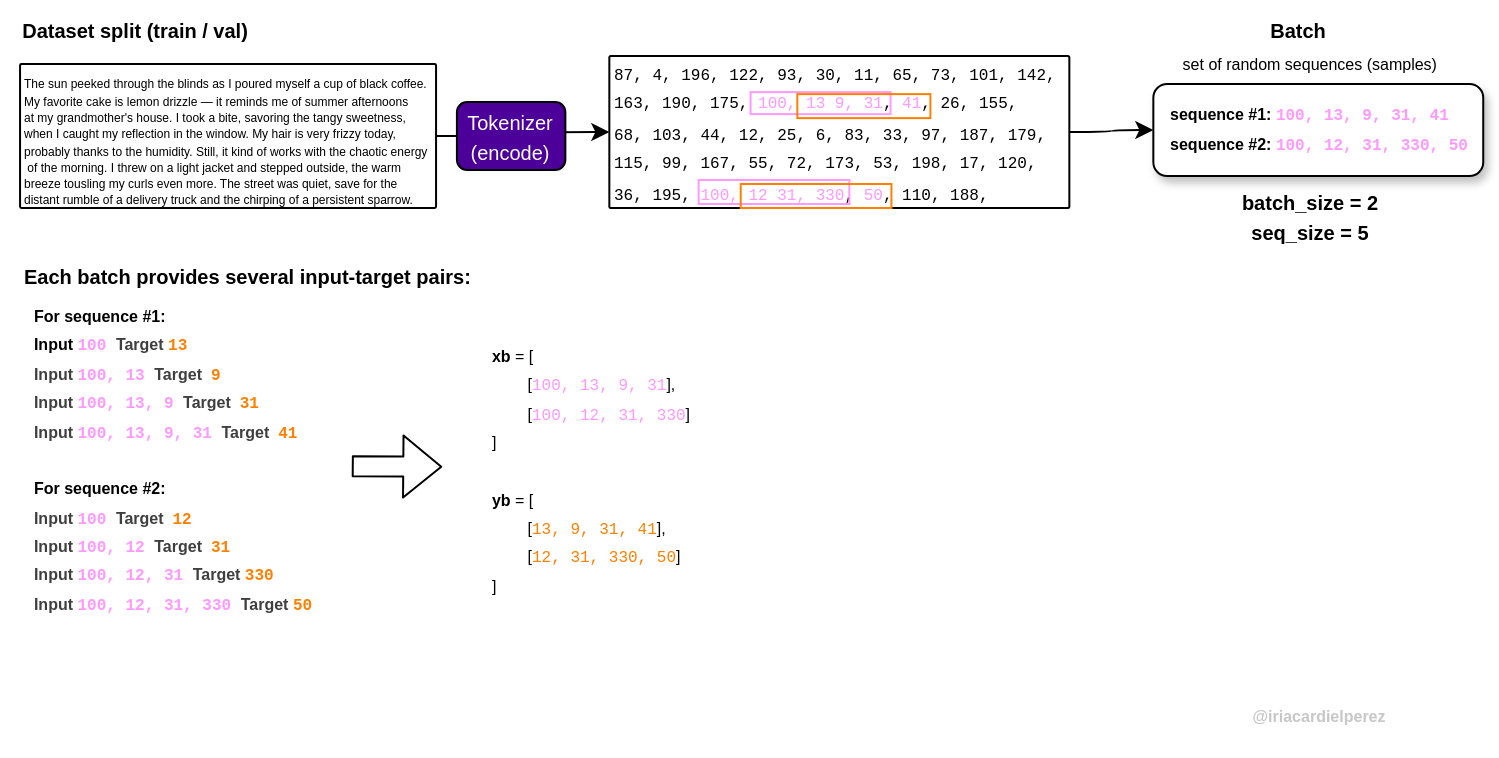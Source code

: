 <mxfile scale="1" border="10">
    <diagram name="Page-1" id="9CptkLMM0ztSRVp6YB5i">
        <mxGraphModel dx="1488" dy="857" grid="0" gridSize="10" guides="1" tooltips="1" connect="1" arrows="1" fold="1" page="1" pageScale="1" pageWidth="827" pageHeight="583" background="#FFFFFF" math="1" shadow="0">
            <root>
                <mxCell id="0"/>
                <mxCell id="1" parent="0"/>
                <mxCell id="IWCZdA42NEQNfxDkU8em-257" value="" style="edgeStyle=orthogonalEdgeStyle;curved=1;rounded=0;orthogonalLoop=1;jettySize=auto;html=1;entryX=0.47;entryY=1.071;entryDx=0;entryDy=0;entryPerimeter=0;" parent="1" edge="1">
                    <mxGeometry relative="1" as="geometry">
                        <mxPoint x="516.31" y="400.28" as="sourcePoint"/>
                    </mxGeometry>
                </mxCell>
                <mxCell id="IWCZdA42NEQNfxDkU8em-532" value="&lt;b style=&quot;&quot;&gt;&lt;font style=&quot;font-size: 8px; color: rgb(199, 199, 199);&quot;&gt;@iriacardielperez&lt;/font&gt;&lt;/b&gt;" style="text;html=1;align=center;verticalAlign=middle;whiteSpace=wrap;rounded=0;rotation=0;" parent="1" vertex="1">
                    <mxGeometry x="-203.24" y="390" width="148.77" height="43" as="geometry"/>
                </mxCell>
                <mxCell id="60" value="&lt;pre style=&quot;text-wrap-mode: nowrap;&quot;&gt;&lt;div style=&quot;text-align: justify;&quot;&gt;&lt;span style=&quot;background-color: transparent; white-space-collapse: collapse; font-size: 6px; font-family: Helvetica;&quot;&gt;The sun peeked through the blinds as I poured myself a cup of black coffee.&lt;/span&gt;&lt;/div&gt;&lt;font style=&quot;font-size: 6px;&quot;&gt;&lt;div style=&quot;text-align: justify;&quot;&gt;&lt;span style=&quot;white-space-collapse: collapse; background-color: transparent; font-family: Helvetica;&quot; data-end=&quot;168&quot; data-start=&quot;145&quot;&gt;My favorite cake is&lt;/span&gt;&lt;span style=&quot;white-space-collapse: collapse; background-color: transparent; font-family: Helvetica;&quot;&gt;&amp;nbsp;lemon drizzle — it reminds me of summer afternoons&amp;nbsp;&lt;/span&gt;&lt;/div&gt;&lt;font style=&quot;&quot;&gt;&lt;div style=&quot;text-align: justify;&quot;&gt;&lt;span style=&quot;white-space-collapse: collapse; background-color: transparent; font-family: Helvetica;&quot;&gt;at my grandmother&#39;s house. I took a bite, savoring the tangy sweetness,&amp;nbsp;&lt;/span&gt;&lt;/div&gt;&lt;/font&gt;&lt;font style=&quot;&quot;&gt;&lt;div style=&quot;text-align: justify;&quot;&gt;&lt;span style=&quot;white-space-collapse: collapse; background-color: transparent; font-family: Helvetica;&quot;&gt;when I caught my reflection in the window.&amp;nbsp;&lt;/span&gt;&lt;span style=&quot;white-space-collapse: collapse; background-color: transparent; font-family: Helvetica;&quot; data-end=&quot;354&quot; data-start=&quot;335&quot;&gt;My hair is very&lt;/span&gt;&lt;span style=&quot;white-space-collapse: collapse; background-color: transparent; font-family: Helvetica;&quot;&gt;&amp;nbsp;frizzy today,&amp;nbsp;&lt;/span&gt;&lt;/div&gt;&lt;/font&gt;&lt;font style=&quot;&quot;&gt;&lt;div style=&quot;text-align: justify;&quot;&gt;&lt;font style=&quot;white-space-collapse: collapse; background-color: transparent; font-family: Helvetica;&quot;&gt;probably thanks to the humidity.&amp;nbsp;&lt;/font&gt;&lt;font style=&quot;white-space-collapse: collapse; background-color: transparent; font-family: Helvetica;&quot;&gt;Still, it kind of works with the chaotic energy&lt;/font&gt;&lt;/div&gt;&lt;/font&gt;&lt;font style=&quot;background-color: transparent;&quot;&gt;&lt;div style=&quot;text-align: justify;&quot;&gt;&lt;font style=&quot;white-space-collapse: collapse; background-color: transparent; font-family: Helvetica;&quot;&gt;&amp;nbsp;of the morning.&lt;/font&gt;&lt;font style=&quot;white-space-collapse: collapse; background-color: transparent; font-family: Helvetica;&quot;&gt;&amp;nbsp;&lt;span style=&quot;background-color: transparent;&quot;&gt;I threw on a&amp;nbsp;&lt;/span&gt;&lt;/font&gt;&lt;span style=&quot;white-space-collapse: collapse; background-color: transparent; font-family: Helvetica;&quot;&gt;light jacket and stepped outside, the warm&amp;nbsp;&lt;/span&gt;&lt;/div&gt;&lt;/font&gt;&lt;span style=&quot;background-color: transparent;&quot;&gt;&lt;div style=&quot;text-align: justify;&quot;&gt;&lt;span style=&quot;background-color: transparent; white-space-collapse: collapse; font-family: Helvetica;&quot;&gt;breeze tousling my curls even more. The street was quiet, save for the&amp;nbsp;&lt;/span&gt;&lt;/div&gt;&lt;/span&gt;&lt;span style=&quot;background-color: transparent;&quot;&gt;&lt;div style=&quot;text-align: justify;&quot;&gt;&lt;span style=&quot;background-color: transparent; white-space-collapse: collapse; font-family: Helvetica;&quot;&gt;distant rumble of a delivery truck and the chirping of a persistent sparrow.&amp;nbsp;&lt;/span&gt;&lt;/div&gt;&lt;/span&gt;&lt;/font&gt;&lt;/pre&gt;" style="rounded=1;whiteSpace=wrap;html=1;align=left;arcSize=1;" parent="1" vertex="1">
                    <mxGeometry x="-777.97" y="87" width="208" height="72" as="geometry"/>
                </mxCell>
                <mxCell id="61" style="edgeStyle=orthogonalEdgeStyle;curved=1;rounded=0;orthogonalLoop=1;jettySize=auto;html=1;exitX=1;exitY=0.5;exitDx=0;exitDy=0;entryX=0;entryY=0.5;entryDx=0;entryDy=0;" parent="1" source="60" target="62" edge="1">
                    <mxGeometry relative="1" as="geometry">
                        <mxPoint x="-304.66" y="123" as="sourcePoint"/>
                        <mxPoint x="-303.48" y="-33" as="targetPoint"/>
                    </mxGeometry>
                </mxCell>
                <mxCell id="62" value="&lt;pre style=&quot;text-wrap-mode: nowrap;&quot;&gt;&lt;div style=&quot;text-align: justify;&quot;&gt;&lt;div&gt;&lt;font face=&quot;Courier New&quot; style=&quot;font-size: 8px;&quot;&gt;87, 4, 196, 122, 93, 30, 11, 65, 73, 101, 142,&lt;/font&gt;&lt;/div&gt;&lt;div&gt;&lt;font face=&quot;Courier New&quot;&gt;&lt;font style=&quot;font-size: 8px;&quot;&gt;163, 190, 175, &lt;font color=&quot;#ff99ff&quot;&gt;100, 13 9, 31&lt;/font&gt;, &lt;font color=&quot;#ff99ff&quot;&gt;41&lt;/font&gt;, 26,&amp;nbsp;&lt;/font&gt;&lt;span style=&quot;font-size: 8px; white-space-collapse: collapse; background-color: transparent;&quot;&gt;155,&amp;nbsp;&lt;/span&gt;&lt;/font&gt;&lt;/div&gt;&lt;div&gt;&lt;span style=&quot;font-size: 8px; white-space-collapse: collapse; background-color: transparent;&quot;&gt;&lt;font face=&quot;Courier New&quot;&gt;68, 103, 44, 12, 25, 6, 83, 33, 97, 187, 179,&lt;/font&gt;&lt;/span&gt;&lt;/div&gt;&lt;div&gt;&lt;span style=&quot;font-size: 8px; white-space-collapse: collapse; background-color: transparent;&quot;&gt;&lt;font face=&quot;Courier New&quot;&gt;115, 99, 167, 5&lt;/font&gt;&lt;/span&gt;&lt;font style=&quot;white-space-collapse: collapse; background-color: transparent;&quot; face=&quot;Courier New&quot;&gt;&lt;span style=&quot;font-size: 8px; background-color: transparent;&quot;&gt;5, 72, 173, 53, 198,&amp;nbsp;&lt;/span&gt;&lt;span style=&quot;font-size: 8px; background-color: transparent;&quot;&gt;17, 120,&lt;/span&gt;&lt;/font&gt;&lt;/div&gt;&lt;div&gt;&lt;font style=&quot;white-space-collapse: collapse; background-color: transparent;&quot; face=&quot;Courier New&quot;&gt;&lt;span style=&quot;font-size: 8px; background-color: transparent;&quot;&gt;36, 195, &lt;font color=&quot;#ff99ff&quot;&gt;100, 12 31, 330&lt;/font&gt;&lt;/span&gt;&lt;/font&gt;&lt;font style=&quot;white-space-collapse: collapse; background-color: transparent;&quot; face=&quot;Courier New&quot;&gt;&lt;span style=&quot;font-size: 8px; background-color: transparent;&quot;&gt;, &lt;font color=&quot;#ff99ff&quot;&gt;50&lt;/font&gt;, 110, 188, &lt;/span&gt;&lt;/font&gt;&lt;span style=&quot;white-space-collapse: collapse; background-color: transparent; font-size: 8px; font-family: Helvetica;&quot;&gt;&amp;nbsp;&lt;/span&gt;&lt;/div&gt;&lt;/div&gt;&lt;/pre&gt;" style="rounded=1;whiteSpace=wrap;html=1;align=left;arcSize=1;" parent="1" vertex="1">
                    <mxGeometry x="-483.33" y="83" width="230" height="76" as="geometry"/>
                </mxCell>
                <mxCell id="63" value="&lt;font color=&quot;#ffffff&quot; style=&quot;font-size: 10px;&quot;&gt;Tokenizer&lt;/font&gt;&lt;div&gt;&lt;font color=&quot;#ffffff&quot; style=&quot;font-size: 10px;&quot;&gt;(encode)&lt;/font&gt;&lt;/div&gt;" style="rounded=1;whiteSpace=wrap;html=1;fillColor=#4C0099;" parent="1" vertex="1">
                    <mxGeometry x="-559.54" y="106" width="54.22" height="34" as="geometry"/>
                </mxCell>
                <mxCell id="64" value="&lt;font style=&quot;font-size: 8px;&quot;&gt;set of random sequences (samples)&amp;nbsp;&lt;/font&gt;" style="rounded=1;whiteSpace=wrap;html=1;fillColor=#FFFFFF;strokeColor=#FFFFFF;" parent="1" vertex="1">
                    <mxGeometry x="-201.0" y="78" width="137.54" height="16" as="geometry"/>
                </mxCell>
                <mxCell id="65" value="&lt;span style=&quot;font-size: 10px;&quot;&gt;&lt;b&gt;Dataset split (train / val)&lt;/b&gt;&lt;/span&gt;" style="text;html=1;align=center;verticalAlign=middle;whiteSpace=wrap;rounded=0;" parent="1" vertex="1">
                    <mxGeometry x="-779.48" y="55" width="117" height="30" as="geometry"/>
                </mxCell>
                <mxCell id="69" value="" style="rounded=1;whiteSpace=wrap;html=1;shadow=1;" parent="1" vertex="1">
                    <mxGeometry x="-211.33" y="97" width="164.95" height="46" as="geometry"/>
                </mxCell>
                <mxCell id="70" value="&lt;div style=&quot;text-align: justify;&quot;&gt;&lt;font style=&quot;font-size: 8px;&quot;&gt;&lt;b style=&quot;background-color: transparent; color: light-dark(rgb(0, 0, 0), rgb(255, 255, 255));&quot;&gt;sequence #1: &lt;/b&gt;&lt;b style=&quot;background-color: transparent;&quot;&gt;&lt;font face=&quot;Courier New&quot; style=&quot;color: light-dark(rgb(255, 153, 255), rgb(255, 255, 255));&quot;&gt;100, 13, 9, 31, 41&lt;/font&gt;&lt;/b&gt;&lt;/font&gt;&lt;/div&gt;&lt;div style=&quot;text-align: justify;&quot;&gt;&lt;b style=&quot;&quot;&gt;&lt;font style=&quot;font-size: 8px;&quot;&gt;sequence #2:&amp;nbsp;&lt;/font&gt;&lt;/b&gt;&lt;b style=&quot;background-color: transparent; font-size: 8px; color: rgb(63, 63, 63);&quot;&gt;&lt;font face=&quot;Courier New&quot; color=&quot;#ff99ff&quot;&gt;100, 12, 31, 330, 50&lt;/font&gt;&lt;/b&gt;&lt;/div&gt;" style="text;html=1;align=center;verticalAlign=middle;whiteSpace=wrap;rounded=0;" parent="1" vertex="1">
                    <mxGeometry x="-208.25" y="99.06" width="159" height="37.94" as="geometry"/>
                </mxCell>
                <mxCell id="71" value="&lt;span style=&quot;font-size: 10px;&quot;&gt;&lt;b&gt;Batch&lt;/b&gt;&lt;/span&gt;" style="text;html=1;align=center;verticalAlign=middle;whiteSpace=wrap;rounded=0;" parent="1" vertex="1">
                    <mxGeometry x="-154.71" y="55" width="31.51" height="30" as="geometry"/>
                </mxCell>
                <mxCell id="74" value="&lt;span style=&quot;font-size: 10px;&quot;&gt;&lt;b&gt;batch_size = 2&lt;/b&gt;&lt;/span&gt;&lt;div&gt;&lt;span style=&quot;font-size: 10px;&quot;&gt;&lt;b&gt;seq_size = 5&lt;/b&gt;&lt;/span&gt;&lt;/div&gt;" style="text;html=1;align=center;verticalAlign=middle;whiteSpace=wrap;rounded=0;" parent="1" vertex="1">
                    <mxGeometry x="-188.0" y="152" width="109.5" height="21" as="geometry"/>
                </mxCell>
                <mxCell id="75" value="&lt;span style=&quot;font-size: 10px;&quot;&gt;&lt;b&gt;Each batch provides several input-target pairs:&amp;nbsp;&lt;/b&gt;&lt;/span&gt;" style="text;html=1;align=left;verticalAlign=middle;whiteSpace=wrap;rounded=0;" parent="1" vertex="1">
                    <mxGeometry x="-778.44" y="178" width="339.22" height="30" as="geometry"/>
                </mxCell>
                <mxCell id="76" value="&lt;div style=&quot;text-align: justify;&quot;&gt;&lt;font style=&quot;font-size: 8px;&quot;&gt;&lt;b style=&quot;background-color: transparent; color: light-dark(rgb(0, 0, 0), rgb(255, 255, 255));&quot;&gt;For sequence #1:&amp;nbsp;&lt;/b&gt;&lt;/font&gt;&lt;/div&gt;&lt;div style=&quot;text-align: justify;&quot;&gt;&lt;font style=&quot;font-size: 8px;&quot;&gt;&lt;b style=&quot;background-color: transparent;&quot;&gt;&lt;font style=&quot;&quot;&gt;Input&amp;nbsp;&lt;/font&gt;&lt;font face=&quot;Courier New&quot; style=&quot;color: light-dark(rgb(255, 153, 255), rgb(255, 255, 255));&quot;&gt;100&amp;nbsp;&lt;/font&gt;&lt;/b&gt;&lt;b style=&quot;color: rgb(63, 63, 63); background-color: transparent;&quot;&gt;Target&amp;nbsp;&lt;/b&gt;&lt;b style=&quot;background-color: transparent;&quot;&gt;&lt;font color=&quot;#ff8000&quot; face=&quot;Courier New&quot;&gt;13&lt;/font&gt;&lt;/b&gt;&lt;/font&gt;&lt;/div&gt;&lt;div style=&quot;text-align: justify;&quot;&gt;&lt;font style=&quot;font-size: 8px;&quot;&gt;&lt;div style=&quot;font-size: 12px;&quot;&gt;&lt;font style=&quot;font-size: 8px;&quot;&gt;&lt;b style=&quot;color: rgb(63, 63, 63); background-color: transparent;&quot;&gt;Input&amp;nbsp;&lt;/b&gt;&lt;b style=&quot;background-color: transparent;&quot;&gt;&lt;font color=&quot;#ff99ff&quot; face=&quot;Courier New&quot;&gt;100, 13&amp;nbsp;&lt;/font&gt;&lt;/b&gt;&lt;/font&gt;&lt;b style=&quot;color: rgb(63, 63, 63); font-size: 8px; background-color: transparent;&quot;&gt;Target&amp;nbsp;&amp;nbsp;&lt;/b&gt;&lt;b style=&quot;font-size: 8px; background-color: transparent;&quot;&gt;&lt;font color=&quot;#ff8000&quot; face=&quot;Courier New&quot;&gt;9&lt;/font&gt;&lt;/b&gt;&lt;/div&gt;&lt;div&gt;&lt;font style=&quot;font-size: 8px;&quot;&gt;&lt;div style=&quot;font-size: 12px;&quot;&gt;&lt;font style=&quot;font-size: 8px;&quot;&gt;&lt;b style=&quot;color: rgb(63, 63, 63); background-color: transparent;&quot;&gt;Input&amp;nbsp;&lt;/b&gt;&lt;b style=&quot;background-color: transparent;&quot;&gt;&lt;font color=&quot;#ff99ff&quot; face=&quot;Courier New&quot;&gt;100, 13, 9&amp;nbsp;&lt;/font&gt;&lt;/b&gt;&lt;/font&gt;&lt;b style=&quot;color: rgb(63, 63, 63); font-size: 8px; background-color: transparent;&quot;&gt;Target&amp;nbsp;&amp;nbsp;&lt;/b&gt;&lt;b style=&quot;font-size: 8px; background-color: transparent;&quot;&gt;&lt;font color=&quot;#ff8000&quot; face=&quot;Courier New&quot;&gt;31&lt;/font&gt;&lt;/b&gt;&lt;/div&gt;&lt;div style=&quot;font-size: 12px;&quot;&gt;&lt;div&gt;&lt;font style=&quot;font-size: 8px;&quot;&gt;&lt;b style=&quot;background-color: transparent; color: rgb(63, 63, 63);&quot;&gt;Input&amp;nbsp;&lt;/b&gt;&lt;b style=&quot;background-color: transparent;&quot;&gt;&lt;font face=&quot;Courier New&quot;&gt;&lt;font color=&quot;#ff99ff&quot;&gt;100, 13, 9, 31&lt;/font&gt;&amp;nbsp;&lt;/font&gt;&lt;/b&gt;&lt;/font&gt;&lt;b style=&quot;font-size: 8px; background-color: transparent; color: rgb(63, 63, 63);&quot;&gt;Target&amp;nbsp;&amp;nbsp;&lt;/b&gt;&lt;b style=&quot;font-size: 8px; background-color: transparent;&quot;&gt;&lt;font color=&quot;#ff8000&quot; face=&quot;Courier New&quot;&gt;41&lt;/font&gt;&lt;/b&gt;&lt;/div&gt;&lt;/div&gt;&lt;div&gt;&lt;font style=&quot;font-size: 8px;&quot;&gt;&lt;div style=&quot;font-size: 12px;&quot;&gt;&lt;br&gt;&lt;/div&gt;&lt;/font&gt;&lt;/div&gt;&lt;/font&gt;&lt;/div&gt;&lt;/font&gt;&lt;/div&gt;&lt;div style=&quot;text-align: justify;&quot;&gt;&lt;b style=&quot;&quot;&gt;&lt;font style=&quot;font-size: 8px;&quot;&gt;For sequence #2:&amp;nbsp;&lt;/font&gt;&lt;/b&gt;&lt;/div&gt;&lt;div style=&quot;text-align: justify;&quot;&gt;&lt;b style=&quot;background-color: transparent; font-size: 8px; color: rgb(63, 63, 63);&quot;&gt;&lt;font face=&quot;Courier New&quot; color=&quot;#ff99ff&quot;&gt;&lt;b style=&quot;background-color: transparent; font-family: Helvetica; color: rgb(63, 63, 63);&quot;&gt;Input&amp;nbsp;&lt;/b&gt;100&amp;nbsp;&lt;/font&gt;&lt;/b&gt;&lt;b style=&quot;background-color: transparent; font-size: 8px; color: rgb(63, 63, 63);&quot;&gt;Target&amp;nbsp;&amp;nbsp;&lt;/b&gt;&lt;b style=&quot;background-color: transparent; font-size: 8px; color: rgb(63, 63, 63);&quot;&gt;&lt;font color=&quot;#ff8000&quot; face=&quot;Courier New&quot;&gt;12&lt;/font&gt;&lt;/b&gt;&lt;/div&gt;&lt;div style=&quot;text-align: justify;&quot;&gt;&lt;b style=&quot;background-color: transparent; font-size: 8px; color: rgb(63, 63, 63);&quot;&gt;&lt;b style=&quot;background-color: transparent; color: rgb(63, 63, 63);&quot;&gt;Input&amp;nbsp;&lt;/b&gt;&lt;font face=&quot;Courier New&quot;&gt;&lt;b style=&quot;font-family: Helvetica; background-color: transparent; color: rgb(63, 63, 63);&quot;&gt;&lt;font color=&quot;#ff99ff&quot; face=&quot;Courier New&quot;&gt;100, 12&amp;nbsp;&lt;/font&gt;&lt;/b&gt;&lt;/font&gt;&lt;/b&gt;&lt;b style=&quot;background-color: transparent; font-size: 8px; color: rgb(63, 63, 63);&quot;&gt;Target&amp;nbsp;&amp;nbsp;&lt;/b&gt;&lt;b style=&quot;background-color: transparent; font-size: 8px; color: rgb(63, 63, 63);&quot;&gt;&lt;font style=&quot;&quot; face=&quot;Courier New&quot;&gt;&lt;b style=&quot;font-family: Helvetica; background-color: transparent; color: rgb(63, 63, 63);&quot;&gt;&lt;font color=&quot;#ff8000&quot; face=&quot;Courier New&quot;&gt;31&lt;/font&gt;&lt;/b&gt;&lt;/font&gt;&lt;/b&gt;&lt;/div&gt;&lt;div style=&quot;text-align: justify;&quot;&gt;&lt;b style=&quot;background-color: transparent; font-size: 8px; color: rgb(63, 63, 63);&quot;&gt;&lt;b style=&quot;background-color: transparent; color: rgb(63, 63, 63);&quot;&gt;Input&amp;nbsp;&lt;/b&gt;&lt;font face=&quot;Courier New&quot;&gt;&lt;b style=&quot;font-family: Helvetica; background-color: transparent; color: rgb(63, 63, 63);&quot;&gt;&lt;font face=&quot;Courier New&quot;&gt;&lt;b style=&quot;font-family: Helvetica; background-color: transparent; color: rgb(63, 63, 63);&quot;&gt;&lt;font color=&quot;#ff99ff&quot; face=&quot;Courier New&quot;&gt;100, 12, 31&amp;nbsp;&lt;/font&gt;&lt;/b&gt;&lt;/font&gt;&lt;/b&gt;&lt;/font&gt;&lt;/b&gt;&lt;b style=&quot;background-color: transparent; font-size: 8px; color: rgb(63, 63, 63);&quot;&gt;Target&amp;nbsp;&lt;/b&gt;&lt;b style=&quot;background-color: transparent; font-size: 8px; color: rgb(63, 63, 63);&quot;&gt;&lt;font face=&quot;Courier New&quot;&gt;&lt;b style=&quot;font-family: Helvetica; background-color: transparent; color: rgb(63, 63, 63);&quot;&gt;&lt;font face=&quot;Courier New&quot;&gt;&lt;b style=&quot;font-family: Helvetica; background-color: transparent; color: rgb(63, 63, 63);&quot;&gt;&lt;font color=&quot;#ff8000&quot; face=&quot;Courier New&quot;&gt;330&lt;/font&gt;&lt;/b&gt;&lt;/font&gt;&lt;/b&gt;&lt;/font&gt;&lt;/b&gt;&lt;/div&gt;&lt;div style=&quot;text-align: justify;&quot;&gt;&lt;b style=&quot;background-color: transparent; font-size: 8px; color: rgb(63, 63, 63);&quot;&gt;&lt;b style=&quot;background-color: transparent; color: rgb(63, 63, 63);&quot;&gt;&lt;b style=&quot;color: rgb(63, 63, 63); background-color: transparent;&quot;&gt;Input&amp;nbsp;&lt;/b&gt;&lt;font style=&quot;&quot; face=&quot;Courier New&quot;&gt;&lt;b style=&quot;font-family: Helvetica; background-color: transparent; color: rgb(63, 63, 63);&quot;&gt;&lt;font style=&quot;&quot; face=&quot;Courier New&quot;&gt;&lt;b style=&quot;font-family: Helvetica; background-color: transparent; color: rgb(63, 63, 63);&quot;&gt;&lt;font face=&quot;Courier New&quot;&gt;&lt;font color=&quot;#ff99ff&quot;&gt;100, 12, 31, 330&lt;/font&gt;&lt;font color=&quot;rgba(0, 0, 0, 0)&quot;&gt;&amp;nbsp;&lt;/font&gt;&lt;/font&gt;&lt;/b&gt;&lt;/font&gt;&lt;/b&gt;&lt;/font&gt;&lt;/b&gt;&lt;b style=&quot;color: rgb(63, 63, 63); background-color: transparent;&quot;&gt;Target&amp;nbsp;&lt;/b&gt;&lt;b style=&quot;background-color: transparent; color: rgb(63, 63, 63);&quot;&gt;&lt;font style=&quot;&quot; face=&quot;Courier New&quot;&gt;&lt;b style=&quot;font-family: Helvetica; background-color: transparent; color: rgb(63, 63, 63);&quot;&gt;&lt;font style=&quot;&quot; face=&quot;Courier New&quot;&gt;&lt;b style=&quot;font-family: Helvetica; background-color: transparent; color: rgb(63, 63, 63);&quot;&gt;&lt;font color=&quot;#ff8000&quot; face=&quot;Courier New&quot;&gt;50&lt;/font&gt;&lt;/b&gt;&lt;/font&gt;&lt;/b&gt;&lt;/font&gt;&lt;/b&gt;&lt;font style=&quot;color: light-dark(rgb(63, 63, 63), rgb(183, 183, 183));&quot; face=&quot;Courier New&quot;&gt;&lt;b style=&quot;font-family: Helvetica; background-color: transparent; color: rgb(63, 63, 63);&quot;&gt;&lt;font face=&quot;Courier New&quot;&gt;&lt;b style=&quot;font-family: Helvetica; background-color: transparent; color: rgb(63, 63, 63);&quot;&gt;&lt;font color=&quot;#ff8000&quot; face=&quot;Courier New&quot;&gt;&lt;/font&gt;&lt;/b&gt;&lt;/font&gt;&lt;/b&gt;&lt;/font&gt;&lt;/b&gt;&lt;/div&gt;&lt;div style=&quot;text-align: justify;&quot;&gt;&lt;b style=&quot;background-color: transparent; font-size: 8px; color: rgb(63, 63, 63);&quot;&gt;&lt;font face=&quot;Courier New&quot;&gt;&lt;b style=&quot;font-family: Helvetica; background-color: transparent; color: rgb(63, 63, 63);&quot;&gt;&lt;font face=&quot;Courier New&quot;&gt;&lt;b style=&quot;font-family: Helvetica; background-color: transparent; color: rgb(63, 63, 63);&quot;&gt;&lt;font color=&quot;#ff8000&quot; face=&quot;Courier New&quot;&gt;&lt;br&gt;&lt;/font&gt;&lt;/b&gt;&lt;/font&gt;&lt;/b&gt;&lt;/font&gt;&lt;/b&gt;&lt;/div&gt;&lt;div style=&quot;text-align: justify;&quot;&gt;&lt;br&gt;&lt;/div&gt;" style="text;html=1;align=center;verticalAlign=middle;whiteSpace=wrap;rounded=0;" parent="1" vertex="1">
                    <mxGeometry x="-788" y="205" width="173.29" height="185" as="geometry"/>
                </mxCell>
                <mxCell id="80" style="edgeStyle=orthogonalEdgeStyle;curved=1;rounded=0;orthogonalLoop=1;jettySize=auto;html=1;exitX=1;exitY=0.5;exitDx=0;exitDy=0;entryX=0;entryY=0.5;entryDx=0;entryDy=0;" parent="1" source="62" target="69" edge="1">
                    <mxGeometry relative="1" as="geometry">
                        <mxPoint x="-560.33" y="133" as="sourcePoint"/>
                        <mxPoint x="-473.33" y="131" as="targetPoint"/>
                    </mxGeometry>
                </mxCell>
                <mxCell id="82" value="&lt;div style=&quot;text-align: justify;&quot;&gt;&lt;span style=&quot;font-size: 8px; background-color: transparent;&quot;&gt;&lt;font color=&quot;#000000&quot;&gt;&lt;b&gt;xb&lt;/b&gt; = [&lt;/font&gt;&lt;/span&gt;&lt;/div&gt;&lt;div style=&quot;text-align: justify;&quot;&gt;&lt;span style=&quot;font-size: 8px; background-color: transparent;&quot;&gt;&lt;font color=&quot;#000000&quot;&gt;&lt;span style=&quot;white-space: pre;&quot;&gt;&#x9;&lt;/span&gt;[&lt;/font&gt;&lt;/span&gt;&lt;span style=&quot;font-size: 8px; background-color: transparent; color: rgb(63, 63, 63);&quot;&gt;&lt;font color=&quot;#ff99ff&quot; face=&quot;Courier New&quot;&gt;100, 13, 9, 31&lt;/font&gt;&lt;/span&gt;&lt;span style=&quot;background-color: transparent; font-size: 8px;&quot;&gt;&lt;font&gt;],&lt;/font&gt;&lt;/span&gt;&lt;/div&gt;&lt;div style=&quot;text-align: justify;&quot;&gt;&lt;span style=&quot;background-color: transparent; font-size: 8px;&quot;&gt;&lt;font&gt;&lt;span style=&quot;white-space: pre;&quot;&gt;&#x9;&lt;/span&gt;[&lt;/font&gt;&lt;/span&gt;&lt;span style=&quot;background-color: transparent; font-size: 8px; color: rgb(63, 63, 63);&quot;&gt;&lt;font color=&quot;#ff99ff&quot; face=&quot;Courier New&quot;&gt;100, 12, 31, 330&lt;/font&gt;&lt;/span&gt;&lt;span style=&quot;background-color: transparent; font-size: 8px;&quot;&gt;]&lt;/span&gt;&lt;/div&gt;&lt;div style=&quot;text-align: justify;&quot;&gt;&lt;span style=&quot;background-color: transparent; font-size: 8px;&quot;&gt;]&lt;/span&gt;&lt;/div&gt;&lt;div style=&quot;text-align: justify;&quot;&gt;&lt;span style=&quot;font-size: 8px; background-color: transparent;&quot;&gt;&lt;br&gt;&lt;/span&gt;&lt;/div&gt;&lt;div style=&quot;text-align: justify;&quot;&gt;&lt;span style=&quot;font-size: 8px; background-color: transparent;&quot;&gt;&lt;b&gt;yb&lt;/b&gt; = [&lt;/span&gt;&lt;/div&gt;&lt;div style=&quot;text-align: justify;&quot;&gt;&lt;span style=&quot;font-size: 8px; background-color: transparent;&quot;&gt;&lt;span style=&quot;white-space: pre;&quot;&gt;&#x9;&lt;/span&gt;[&lt;font color=&quot;#ff8000&quot; face=&quot;Courier New&quot;&gt;13, 9, 31, 41&lt;/font&gt;],&lt;/span&gt;&lt;/div&gt;&lt;div style=&quot;text-align: justify;&quot;&gt;&lt;span style=&quot;font-size: 8px; background-color: transparent;&quot;&gt;&lt;span style=&quot;white-space: pre;&quot;&gt;&#x9;&lt;/span&gt;[&lt;font color=&quot;#ff8000&quot; face=&quot;Courier New&quot;&gt;12, 31, 330, 50&lt;/font&gt;]&lt;/span&gt;&lt;/div&gt;&lt;div style=&quot;text-align: justify;&quot;&gt;&lt;span style=&quot;font-size: 8px; background-color: transparent;&quot;&gt;]&lt;/span&gt;&lt;/div&gt;" style="text;html=1;align=center;verticalAlign=middle;whiteSpace=wrap;rounded=0;" parent="1" vertex="1">
                    <mxGeometry x="-566.86" y="217" width="149.22" height="144" as="geometry"/>
                </mxCell>
                <mxCell id="83" value="" style="shape=flexArrow;endArrow=classic;html=1;exitX=1.015;exitY=0.449;exitDx=0;exitDy=0;exitPerimeter=0;" parent="1" source="76" target="82" edge="1">
                    <mxGeometry width="50" height="50" relative="1" as="geometry">
                        <mxPoint x="-487.36" y="216" as="sourcePoint"/>
                        <mxPoint x="-437.36" y="166" as="targetPoint"/>
                    </mxGeometry>
                </mxCell>
                <mxCell id="84" value="" style="rounded=0;whiteSpace=wrap;html=1;fillColor=none;strokeColor=#FF99FF;" parent="1" vertex="1">
                    <mxGeometry x="-412.73" y="101.06" width="70" height="11" as="geometry"/>
                </mxCell>
                <mxCell id="85" value="" style="rounded=0;whiteSpace=wrap;html=1;fillColor=none;strokeColor=#FF99FF;" parent="1" vertex="1">
                    <mxGeometry x="-438.69" y="145" width="75.36" height="12" as="geometry"/>
                </mxCell>
                <mxCell id="86" value="" style="rounded=0;whiteSpace=wrap;html=1;fillColor=none;strokeColor=#FF8000;" parent="1" vertex="1">
                    <mxGeometry x="-417.64" y="147" width="75.36" height="12" as="geometry"/>
                </mxCell>
                <mxCell id="87" value="" style="rounded=0;whiteSpace=wrap;html=1;fillColor=none;strokeColor=#FF8000;" parent="1" vertex="1">
                    <mxGeometry x="-389.33" y="102.06" width="66.52" height="12" as="geometry"/>
                </mxCell>
            </root>
        </mxGraphModel>
    </diagram>
</mxfile>
